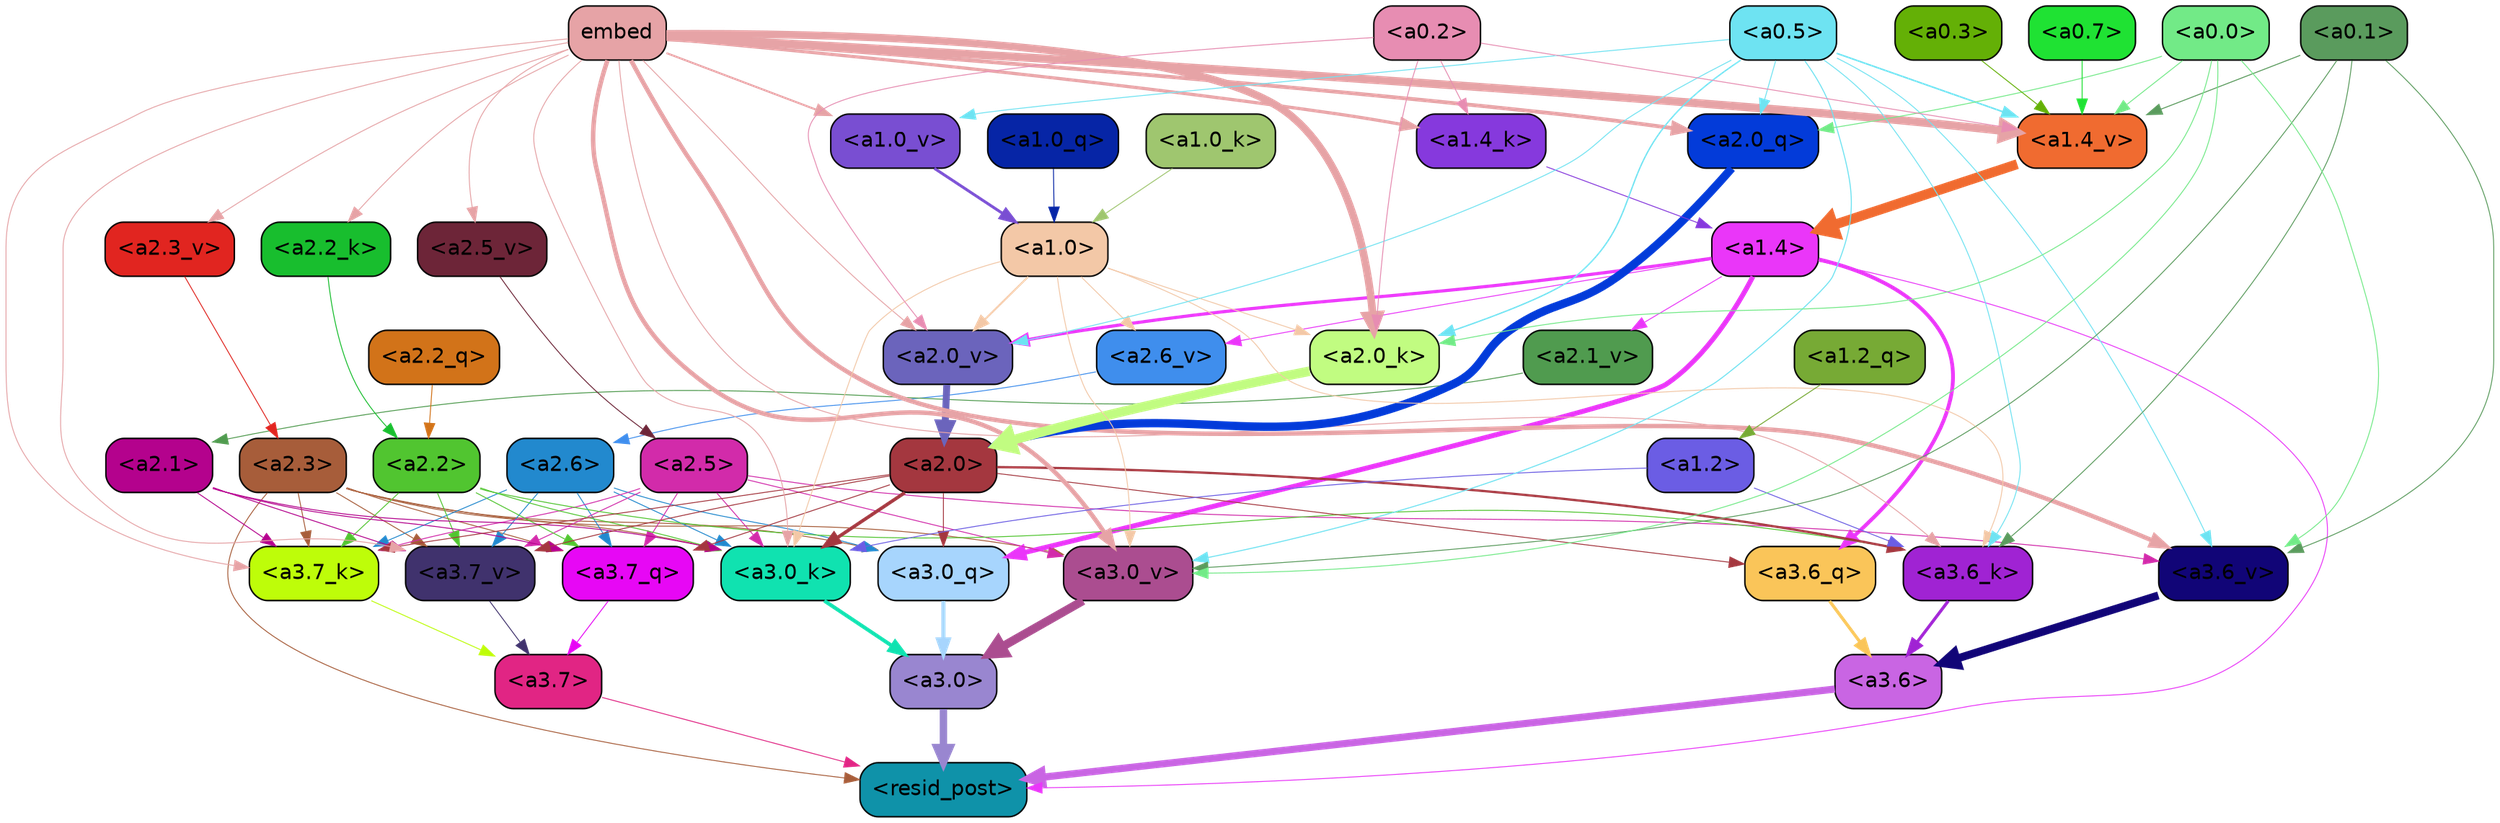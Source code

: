 strict digraph "" {
	graph [bgcolor=transparent,
		layout=dot,
		overlap=false,
		splines=true
	];
	"<a3.7>"	[color=black,
		fillcolor="#e12584",
		fontname=Helvetica,
		shape=box,
		style="filled, rounded"];
	"<resid_post>"	[color=black,
		fillcolor="#0f92a9",
		fontname=Helvetica,
		shape=box,
		style="filled, rounded"];
	"<a3.7>" -> "<resid_post>"	[color="#e12584",
		penwidth=0.6];
	"<a3.6>"	[color=black,
		fillcolor="#c965e3",
		fontname=Helvetica,
		shape=box,
		style="filled, rounded"];
	"<a3.6>" -> "<resid_post>"	[color="#c965e3",
		penwidth=4.753257989883423];
	"<a3.0>"	[color=black,
		fillcolor="#9986d0",
		fontname=Helvetica,
		shape=box,
		style="filled, rounded"];
	"<a3.0>" -> "<resid_post>"	[color="#9986d0",
		penwidth=4.90053927898407];
	"<a2.3>"	[color=black,
		fillcolor="#a75d3a",
		fontname=Helvetica,
		shape=box,
		style="filled, rounded"];
	"<a2.3>" -> "<resid_post>"	[color="#a75d3a",
		penwidth=0.6];
	"<a3.7_q>"	[color=black,
		fillcolor="#e707f5",
		fontname=Helvetica,
		shape=box,
		style="filled, rounded"];
	"<a2.3>" -> "<a3.7_q>"	[color="#a75d3a",
		penwidth=0.6];
	"<a3.0_q>"	[color=black,
		fillcolor="#a7d5fd",
		fontname=Helvetica,
		shape=box,
		style="filled, rounded"];
	"<a2.3>" -> "<a3.0_q>"	[color="#a75d3a",
		penwidth=0.6];
	"<a3.7_k>"	[color=black,
		fillcolor="#befd09",
		fontname=Helvetica,
		shape=box,
		style="filled, rounded"];
	"<a2.3>" -> "<a3.7_k>"	[color="#a75d3a",
		penwidth=0.6];
	"<a3.0_k>"	[color=black,
		fillcolor="#10e2b0",
		fontname=Helvetica,
		shape=box,
		style="filled, rounded"];
	"<a2.3>" -> "<a3.0_k>"	[color="#a75d3a",
		penwidth=0.6];
	"<a3.7_v>"	[color=black,
		fillcolor="#40326d",
		fontname=Helvetica,
		shape=box,
		style="filled, rounded"];
	"<a2.3>" -> "<a3.7_v>"	[color="#a75d3a",
		penwidth=0.6];
	"<a3.0_v>"	[color=black,
		fillcolor="#ab4d90",
		fontname=Helvetica,
		shape=box,
		style="filled, rounded"];
	"<a2.3>" -> "<a3.0_v>"	[color="#a75d3a",
		penwidth=0.6];
	"<a1.4>"	[color=black,
		fillcolor="#ea36f9",
		fontname=Helvetica,
		shape=box,
		style="filled, rounded"];
	"<a1.4>" -> "<resid_post>"	[color="#ea36f9",
		penwidth=0.6];
	"<a3.6_q>"	[color=black,
		fillcolor="#fac559",
		fontname=Helvetica,
		shape=box,
		style="filled, rounded"];
	"<a1.4>" -> "<a3.6_q>"	[color="#ea36f9",
		penwidth=2.5149343013763428];
	"<a1.4>" -> "<a3.0_q>"	[color="#ea36f9",
		penwidth=3.2760138511657715];
	"<a2.6_v>"	[color=black,
		fillcolor="#3f8eed",
		fontname=Helvetica,
		shape=box,
		style="filled, rounded"];
	"<a1.4>" -> "<a2.6_v>"	[color="#ea36f9",
		penwidth=0.6];
	"<a2.1_v>"	[color=black,
		fillcolor="#509b4f",
		fontname=Helvetica,
		shape=box,
		style="filled, rounded"];
	"<a1.4>" -> "<a2.1_v>"	[color="#ea36f9",
		penwidth=0.6];
	"<a2.0_v>"	[color=black,
		fillcolor="#6b64bc",
		fontname=Helvetica,
		shape=box,
		style="filled, rounded"];
	"<a1.4>" -> "<a2.0_v>"	[color="#ea36f9",
		penwidth=2.0870713144540787];
	"<a3.7_q>" -> "<a3.7>"	[color="#e707f5",
		penwidth=0.6];
	"<a3.6_q>" -> "<a3.6>"	[color="#fac559",
		penwidth=2.091020345687866];
	"<a3.0_q>" -> "<a3.0>"	[color="#a7d5fd",
		penwidth=2.7421876192092896];
	"<a3.7_k>" -> "<a3.7>"	[color="#befd09",
		penwidth=0.6];
	"<a3.6_k>"	[color=black,
		fillcolor="#a023d3",
		fontname=Helvetica,
		shape=box,
		style="filled, rounded"];
	"<a3.6_k>" -> "<a3.6>"	[color="#a023d3",
		penwidth=2.048597991466522];
	"<a3.0_k>" -> "<a3.0>"	[color="#10e2b0",
		penwidth=2.476402521133423];
	"<a3.7_v>" -> "<a3.7>"	[color="#40326d",
		penwidth=0.6];
	"<a3.6_v>"	[color=black,
		fillcolor="#110577",
		fontname=Helvetica,
		shape=box,
		style="filled, rounded"];
	"<a3.6_v>" -> "<a3.6>"	[color="#110577",
		penwidth=5.2550448179244995];
	"<a3.0_v>" -> "<a3.0>"	[color="#ab4d90",
		penwidth=5.652270674705505];
	"<a2.6>"	[color=black,
		fillcolor="#2289ce",
		fontname=Helvetica,
		shape=box,
		style="filled, rounded"];
	"<a2.6>" -> "<a3.7_q>"	[color="#2289ce",
		penwidth=0.6];
	"<a2.6>" -> "<a3.0_q>"	[color="#2289ce",
		penwidth=0.6];
	"<a2.6>" -> "<a3.7_k>"	[color="#2289ce",
		penwidth=0.6];
	"<a2.6>" -> "<a3.0_k>"	[color="#2289ce",
		penwidth=0.6];
	"<a2.6>" -> "<a3.7_v>"	[color="#2289ce",
		penwidth=0.6];
	"<a2.5>"	[color=black,
		fillcolor="#d22baa",
		fontname=Helvetica,
		shape=box,
		style="filled, rounded"];
	"<a2.5>" -> "<a3.7_q>"	[color="#d22baa",
		penwidth=0.6];
	"<a2.5>" -> "<a3.7_k>"	[color="#d22baa",
		penwidth=0.6];
	"<a2.5>" -> "<a3.0_k>"	[color="#d22baa",
		penwidth=0.6];
	"<a2.5>" -> "<a3.7_v>"	[color="#d22baa",
		penwidth=0.6];
	"<a2.5>" -> "<a3.6_v>"	[color="#d22baa",
		penwidth=0.6];
	"<a2.5>" -> "<a3.0_v>"	[color="#d22baa",
		penwidth=0.6];
	"<a2.2>"	[color=black,
		fillcolor="#51c530",
		fontname=Helvetica,
		shape=box,
		style="filled, rounded"];
	"<a2.2>" -> "<a3.7_q>"	[color="#51c530",
		penwidth=0.6];
	"<a2.2>" -> "<a3.7_k>"	[color="#51c530",
		penwidth=0.6];
	"<a2.2>" -> "<a3.6_k>"	[color="#51c530",
		penwidth=0.6];
	"<a2.2>" -> "<a3.0_k>"	[color="#51c530",
		penwidth=0.6];
	"<a2.2>" -> "<a3.7_v>"	[color="#51c530",
		penwidth=0.6];
	"<a2.1>"	[color=black,
		fillcolor="#b4028d",
		fontname=Helvetica,
		shape=box,
		style="filled, rounded"];
	"<a2.1>" -> "<a3.7_q>"	[color="#b4028d",
		penwidth=0.6];
	"<a2.1>" -> "<a3.7_k>"	[color="#b4028d",
		penwidth=0.6];
	"<a2.1>" -> "<a3.0_k>"	[color="#b4028d",
		penwidth=0.6];
	"<a2.1>" -> "<a3.7_v>"	[color="#b4028d",
		penwidth=0.6];
	"<a2.0>"	[color=black,
		fillcolor="#a4373f",
		fontname=Helvetica,
		shape=box,
		style="filled, rounded"];
	"<a2.0>" -> "<a3.7_q>"	[color="#a4373f",
		penwidth=0.6];
	"<a2.0>" -> "<a3.6_q>"	[color="#a4373f",
		penwidth=0.6];
	"<a2.0>" -> "<a3.0_q>"	[color="#a4373f",
		penwidth=0.6];
	"<a2.0>" -> "<a3.7_k>"	[color="#a4373f",
		penwidth=0.6];
	"<a2.0>" -> "<a3.6_k>"	[color="#a4373f",
		penwidth=1.5290023684501648];
	"<a2.0>" -> "<a3.0_k>"	[color="#a4373f",
		penwidth=2.2635570764541626];
	"<a2.0>" -> "<a3.7_v>"	[color="#a4373f",
		penwidth=0.6];
	embed	[color=black,
		fillcolor="#e6a3a6",
		fontname=Helvetica,
		shape=box,
		style="filled, rounded"];
	embed -> "<a3.7_k>"	[color="#e6a3a6",
		penwidth=0.6];
	embed -> "<a3.6_k>"	[color="#e6a3a6",
		penwidth=0.6];
	embed -> "<a3.0_k>"	[color="#e6a3a6",
		penwidth=0.6];
	embed -> "<a3.7_v>"	[color="#e6a3a6",
		penwidth=0.6];
	embed -> "<a3.6_v>"	[color="#e6a3a6",
		penwidth=2.9556376338005066];
	embed -> "<a3.0_v>"	[color="#e6a3a6",
		penwidth=2.972973108291626];
	"<a2.0_q>"	[color=black,
		fillcolor="#033bd9",
		fontname=Helvetica,
		shape=box,
		style="filled, rounded"];
	embed -> "<a2.0_q>"	[color="#e6a3a6",
		penwidth=2.522909115999937];
	"<a2.2_k>"	[color=black,
		fillcolor="#18be2e",
		fontname=Helvetica,
		shape=box,
		style="filled, rounded"];
	embed -> "<a2.2_k>"	[color="#e6a3a6",
		penwidth=0.6];
	"<a2.0_k>"	[color=black,
		fillcolor="#c1fc81",
		fontname=Helvetica,
		shape=box,
		style="filled, rounded"];
	embed -> "<a2.0_k>"	[color="#e6a3a6",
		penwidth=5.094568967819214];
	"<a2.5_v>"	[color=black,
		fillcolor="#6d2538",
		fontname=Helvetica,
		shape=box,
		style="filled, rounded"];
	embed -> "<a2.5_v>"	[color="#e6a3a6",
		penwidth=0.6];
	"<a2.3_v>"	[color=black,
		fillcolor="#e12520",
		fontname=Helvetica,
		shape=box,
		style="filled, rounded"];
	embed -> "<a2.3_v>"	[color="#e6a3a6",
		penwidth=0.6];
	embed -> "<a2.0_v>"	[color="#e6a3a6",
		penwidth=0.6];
	"<a1.4_k>"	[color=black,
		fillcolor="#8639dd",
		fontname=Helvetica,
		shape=box,
		style="filled, rounded"];
	embed -> "<a1.4_k>"	[color="#e6a3a6",
		penwidth=2.115079402923584];
	"<a1.4_v>"	[color=black,
		fillcolor="#f06b30",
		fontname=Helvetica,
		shape=box,
		style="filled, rounded"];
	embed -> "<a1.4_v>"	[color="#e6a3a6",
		penwidth=5.504090070724487];
	"<a1.0_v>"	[color=black,
		fillcolor="#794ed2",
		fontname=Helvetica,
		shape=box,
		style="filled, rounded"];
	embed -> "<a1.0_v>"	[color="#e6a3a6",
		penwidth=1.2935692071914673];
	"<a1.2>"	[color=black,
		fillcolor="#6b5de4",
		fontname=Helvetica,
		shape=box,
		style="filled, rounded"];
	"<a1.2>" -> "<a3.6_k>"	[color="#6b5de4",
		penwidth=0.6];
	"<a1.2>" -> "<a3.0_k>"	[color="#6b5de4",
		penwidth=0.6];
	"<a1.0>"	[color=black,
		fillcolor="#f3c8a7",
		fontname=Helvetica,
		shape=box,
		style="filled, rounded"];
	"<a1.0>" -> "<a3.6_k>"	[color="#f3c8a7",
		penwidth=0.6];
	"<a1.0>" -> "<a3.0_k>"	[color="#f3c8a7",
		penwidth=0.6];
	"<a1.0>" -> "<a3.0_v>"	[color="#f3c8a7",
		penwidth=0.6];
	"<a1.0>" -> "<a2.0_k>"	[color="#f3c8a7",
		penwidth=0.6];
	"<a1.0>" -> "<a2.6_v>"	[color="#f3c8a7",
		penwidth=0.6];
	"<a1.0>" -> "<a2.0_v>"	[color="#f3c8a7",
		penwidth=1.2152502536773682];
	"<a0.5>"	[color=black,
		fillcolor="#6ee3f2",
		fontname=Helvetica,
		shape=box,
		style="filled, rounded"];
	"<a0.5>" -> "<a3.6_k>"	[color="#6ee3f2",
		penwidth=0.6];
	"<a0.5>" -> "<a3.6_v>"	[color="#6ee3f2",
		penwidth=0.6];
	"<a0.5>" -> "<a3.0_v>"	[color="#6ee3f2",
		penwidth=0.6790935099124908];
	"<a0.5>" -> "<a2.0_q>"	[color="#6ee3f2",
		penwidth=0.6];
	"<a0.5>" -> "<a2.0_k>"	[color="#6ee3f2",
		penwidth=0.8835153579711914];
	"<a0.5>" -> "<a2.0_v>"	[color="#6ee3f2",
		penwidth=0.6];
	"<a0.5>" -> "<a1.4_v>"	[color="#6ee3f2",
		penwidth=1.022335171699524];
	"<a0.5>" -> "<a1.0_v>"	[color="#6ee3f2",
		penwidth=0.6];
	"<a0.1>"	[color=black,
		fillcolor="#5a9b5d",
		fontname=Helvetica,
		shape=box,
		style="filled, rounded"];
	"<a0.1>" -> "<a3.6_k>"	[color="#5a9b5d",
		penwidth=0.6];
	"<a0.1>" -> "<a3.6_v>"	[color="#5a9b5d",
		penwidth=0.6];
	"<a0.1>" -> "<a3.0_v>"	[color="#5a9b5d",
		penwidth=0.6];
	"<a0.1>" -> "<a1.4_v>"	[color="#5a9b5d",
		penwidth=0.6438122987747192];
	"<a0.0>"	[color=black,
		fillcolor="#72ea87",
		fontname=Helvetica,
		shape=box,
		style="filled, rounded"];
	"<a0.0>" -> "<a3.6_v>"	[color="#72ea87",
		penwidth=0.6];
	"<a0.0>" -> "<a3.0_v>"	[color="#72ea87",
		penwidth=0.6];
	"<a0.0>" -> "<a2.0_q>"	[color="#72ea87",
		penwidth=0.6];
	"<a0.0>" -> "<a2.0_k>"	[color="#72ea87",
		penwidth=0.6];
	"<a0.0>" -> "<a1.4_v>"	[color="#72ea87",
		penwidth=0.6];
	"<a2.2_q>"	[color=black,
		fillcolor="#d27319",
		fontname=Helvetica,
		shape=box,
		style="filled, rounded"];
	"<a2.2_q>" -> "<a2.2>"	[color="#d27319",
		penwidth=0.6];
	"<a2.0_q>" -> "<a2.0>"	[color="#033bd9",
		penwidth=5.557696580886841];
	"<a2.2_k>" -> "<a2.2>"	[color="#18be2e",
		penwidth=0.6];
	"<a2.0_k>" -> "<a2.0>"	[color="#c1fc81",
		penwidth=6.320472955703735];
	"<a2.6_v>" -> "<a2.6>"	[color="#3f8eed",
		penwidth=0.6];
	"<a2.5_v>" -> "<a2.5>"	[color="#6d2538",
		penwidth=0.6];
	"<a2.3_v>" -> "<a2.3>"	[color="#e12520",
		penwidth=0.6];
	"<a2.1_v>" -> "<a2.1>"	[color="#509b4f",
		penwidth=0.6];
	"<a2.0_v>" -> "<a2.0>"	[color="#6b64bc",
		penwidth=4.611755967140198];
	"<a0.2>"	[color=black,
		fillcolor="#e78db2",
		fontname=Helvetica,
		shape=box,
		style="filled, rounded"];
	"<a0.2>" -> "<a2.0_k>"	[color="#e78db2",
		penwidth=0.6];
	"<a0.2>" -> "<a2.0_v>"	[color="#e78db2",
		penwidth=0.6];
	"<a0.2>" -> "<a1.4_k>"	[color="#e78db2",
		penwidth=0.6];
	"<a0.2>" -> "<a1.4_v>"	[color="#e78db2",
		penwidth=0.6];
	"<a1.2_q>"	[color=black,
		fillcolor="#77aa35",
		fontname=Helvetica,
		shape=box,
		style="filled, rounded"];
	"<a1.2_q>" -> "<a1.2>"	[color="#77aa35",
		penwidth=0.6145738363265991];
	"<a1.0_q>"	[color=black,
		fillcolor="#0625a6",
		fontname=Helvetica,
		shape=box,
		style="filled, rounded"];
	"<a1.0_q>" -> "<a1.0>"	[color="#0625a6",
		penwidth=0.6];
	"<a1.4_k>" -> "<a1.4>"	[color="#8639dd",
		penwidth=0.6];
	"<a1.0_k>"	[color=black,
		fillcolor="#9fc66f",
		fontname=Helvetica,
		shape=box,
		style="filled, rounded"];
	"<a1.0_k>" -> "<a1.0>"	[color="#9fc66f",
		penwidth=0.6];
	"<a1.4_v>" -> "<a1.4>"	[color="#f06b30",
		penwidth=6.5241758823394775];
	"<a1.0_v>" -> "<a1.0>"	[color="#794ed2",
		penwidth=1.8809151649475098];
	"<a0.7>"	[color=black,
		fillcolor="#1fe233",
		fontname=Helvetica,
		shape=box,
		style="filled, rounded"];
	"<a0.7>" -> "<a1.4_v>"	[color="#1fe233",
		penwidth=0.6];
	"<a0.3>"	[color=black,
		fillcolor="#64b006",
		fontname=Helvetica,
		shape=box,
		style="filled, rounded"];
	"<a0.3>" -> "<a1.4_v>"	[color="#64b006",
		penwidth=0.6];
}

